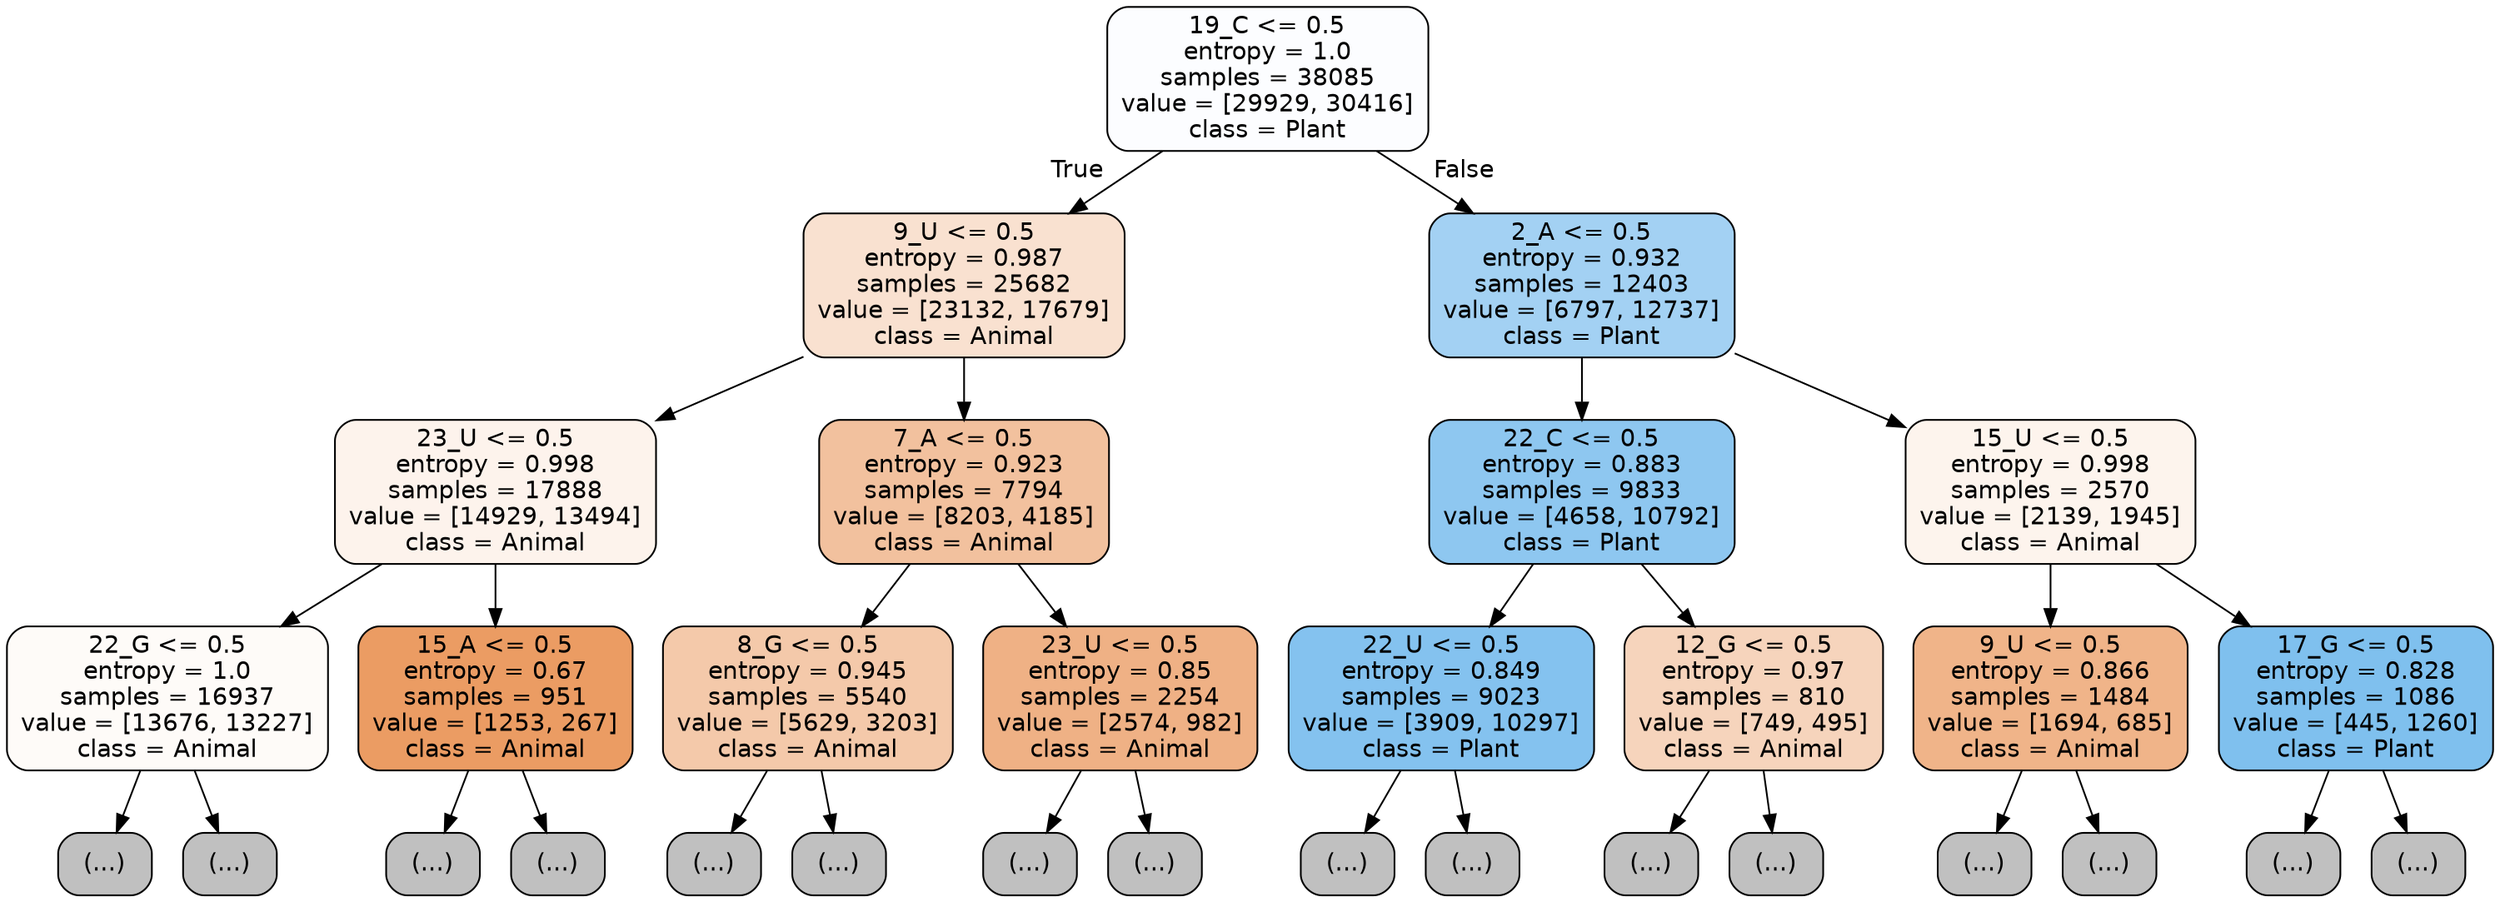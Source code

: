 digraph Tree {
node [shape=box, style="filled, rounded", color="black", fontname="helvetica"] ;
edge [fontname="helvetica"] ;
0 [label="19_C <= 0.5\nentropy = 1.0\nsamples = 38085\nvalue = [29929, 30416]\nclass = Plant", fillcolor="#fcfdff"] ;
1 [label="9_U <= 0.5\nentropy = 0.987\nsamples = 25682\nvalue = [23132, 17679]\nclass = Animal", fillcolor="#f9e1d0"] ;
0 -> 1 [labeldistance=2.5, labelangle=45, headlabel="True"] ;
2 [label="23_U <= 0.5\nentropy = 0.998\nsamples = 17888\nvalue = [14929, 13494]\nclass = Animal", fillcolor="#fdf3ec"] ;
1 -> 2 ;
3 [label="22_G <= 0.5\nentropy = 1.0\nsamples = 16937\nvalue = [13676, 13227]\nclass = Animal", fillcolor="#fefbf8"] ;
2 -> 3 ;
4 [label="(...)", fillcolor="#C0C0C0"] ;
3 -> 4 ;
7741 [label="(...)", fillcolor="#C0C0C0"] ;
3 -> 7741 ;
8682 [label="15_A <= 0.5\nentropy = 0.67\nsamples = 951\nvalue = [1253, 267]\nclass = Animal", fillcolor="#eb9c63"] ;
2 -> 8682 ;
8683 [label="(...)", fillcolor="#C0C0C0"] ;
8682 -> 8683 ;
8984 [label="(...)", fillcolor="#C0C0C0"] ;
8682 -> 8984 ;
9075 [label="7_A <= 0.5\nentropy = 0.923\nsamples = 7794\nvalue = [8203, 4185]\nclass = Animal", fillcolor="#f2c19e"] ;
1 -> 9075 ;
9076 [label="8_G <= 0.5\nentropy = 0.945\nsamples = 5540\nvalue = [5629, 3203]\nclass = Animal", fillcolor="#f4c9aa"] ;
9075 -> 9076 ;
9077 [label="(...)", fillcolor="#C0C0C0"] ;
9076 -> 9077 ;
11010 [label="(...)", fillcolor="#C0C0C0"] ;
9076 -> 11010 ;
11671 [label="23_U <= 0.5\nentropy = 0.85\nsamples = 2254\nvalue = [2574, 982]\nclass = Animal", fillcolor="#efb185"] ;
9075 -> 11671 ;
11672 [label="(...)", fillcolor="#C0C0C0"] ;
11671 -> 11672 ;
12575 [label="(...)", fillcolor="#C0C0C0"] ;
11671 -> 12575 ;
12608 [label="2_A <= 0.5\nentropy = 0.932\nsamples = 12403\nvalue = [6797, 12737]\nclass = Plant", fillcolor="#a3d1f3"] ;
0 -> 12608 [labeldistance=2.5, labelangle=-45, headlabel="False"] ;
12609 [label="22_C <= 0.5\nentropy = 0.883\nsamples = 9833\nvalue = [4658, 10792]\nclass = Plant", fillcolor="#8ec7f0"] ;
12608 -> 12609 ;
12610 [label="22_U <= 0.5\nentropy = 0.849\nsamples = 9023\nvalue = [3909, 10297]\nclass = Plant", fillcolor="#84c2ef"] ;
12609 -> 12610 ;
12611 [label="(...)", fillcolor="#C0C0C0"] ;
12610 -> 12611 ;
14816 [label="(...)", fillcolor="#C0C0C0"] ;
12610 -> 14816 ;
15215 [label="12_G <= 0.5\nentropy = 0.97\nsamples = 810\nvalue = [749, 495]\nclass = Animal", fillcolor="#f6d4bc"] ;
12609 -> 15215 ;
15216 [label="(...)", fillcolor="#C0C0C0"] ;
15215 -> 15216 ;
15523 [label="(...)", fillcolor="#C0C0C0"] ;
15215 -> 15523 ;
15666 [label="15_U <= 0.5\nentropy = 0.998\nsamples = 2570\nvalue = [2139, 1945]\nclass = Animal", fillcolor="#fdf4ed"] ;
12608 -> 15666 ;
15667 [label="9_U <= 0.5\nentropy = 0.866\nsamples = 1484\nvalue = [1694, 685]\nclass = Animal", fillcolor="#f0b489"] ;
15666 -> 15667 ;
15668 [label="(...)", fillcolor="#C0C0C0"] ;
15667 -> 15668 ;
16187 [label="(...)", fillcolor="#C0C0C0"] ;
15667 -> 16187 ;
16380 [label="17_G <= 0.5\nentropy = 0.828\nsamples = 1086\nvalue = [445, 1260]\nclass = Plant", fillcolor="#7fc0ee"] ;
15666 -> 16380 ;
16381 [label="(...)", fillcolor="#C0C0C0"] ;
16380 -> 16381 ;
16596 [label="(...)", fillcolor="#C0C0C0"] ;
16380 -> 16596 ;
}